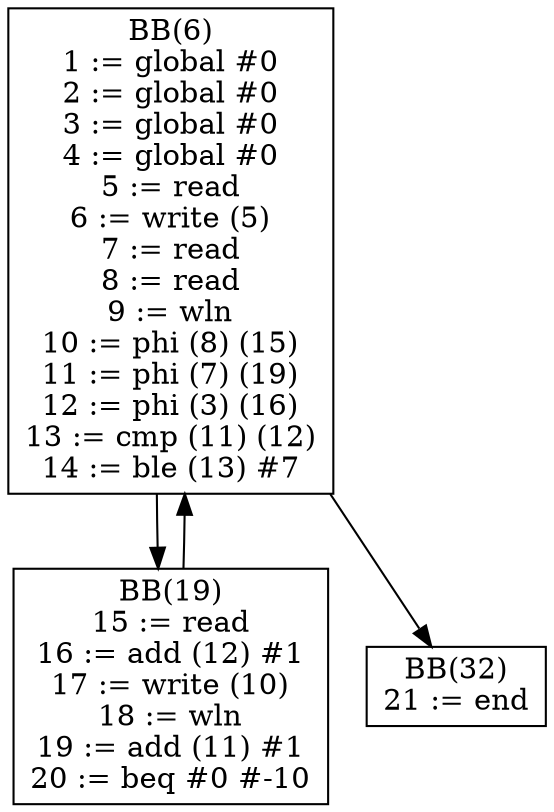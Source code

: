 digraph cfg {
BB6[shape = box, label = "BB(6)\n" + "1 := global #0\n" + "2 := global #0\n" + "3 := global #0\n" + "4 := global #0\n" + "5 := read\n" + "6 := write (5)\n" + "7 := read\n" + "8 := read\n" + "9 := wln\n" + "10 := phi (8) (15)\n" + "11 := phi (7) (19)\n" + "12 := phi (3) (16)\n" + "13 := cmp (11) (12)\n" + "14 := ble (13) #7\n"];
BB19[shape = box, label = "BB(19)\n" + "15 := read\n" + "16 := add (12) #1\n" + "17 := write (10)\n" + "18 := wln\n" + "19 := add (11) #1\n" + "20 := beq #0 #-10\n"];
BB32[shape = box, label = "BB(32)\n" + "21 := end\n"];
BB6 -> BB19;
BB6 -> BB32;
BB19 -> BB6;
}

